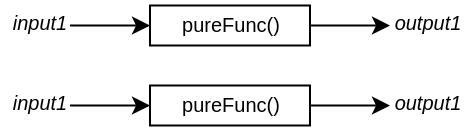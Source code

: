 <mxfile pages="3" scale="1.8" border="30">
    <diagram id="w8umIVpwV_LAg6aVeawN" name="pure">
        <mxGraphModel dx="409" dy="248" grid="1" gridSize="10" guides="1" tooltips="1" connect="1" arrows="1" fold="1" page="1" pageScale="1" pageWidth="827" pageHeight="1169" math="0" shadow="0">
            <root>
                <mxCell id="0"/>
                <mxCell id="1" parent="0"/>
                <mxCell id="PJTTOsYr8Ak02sW-gof1-2" value="" style="rounded=0;whiteSpace=wrap;html=1;" parent="1" vertex="1">
                    <mxGeometry x="280" y="280.75" width="80" height="20" as="geometry"/>
                </mxCell>
                <mxCell id="-rpuYlQJuh6bBSyZf9yu-9" value="pureFunc()" style="text;html=1;strokeColor=none;fillColor=none;align=center;verticalAlign=middle;whiteSpace=wrap;rounded=0;fontSize=10;" parent="1" vertex="1">
                    <mxGeometry x="287.5" y="284.88" width="65" height="10.75" as="geometry"/>
                </mxCell>
                <mxCell id="GXpP40_8-OneHDnMADYO-1" value="" style="endArrow=classic;html=1;entryX=0;entryY=0.5;entryDx=0;entryDy=0;" edge="1" parent="1" target="PJTTOsYr8Ak02sW-gof1-2">
                    <mxGeometry width="50" height="50" relative="1" as="geometry">
                        <mxPoint x="240" y="290.75" as="sourcePoint"/>
                        <mxPoint x="260" y="290.75" as="targetPoint"/>
                    </mxGeometry>
                </mxCell>
                <mxCell id="GXpP40_8-OneHDnMADYO-2" value="" style="endArrow=classic;html=1;" edge="1" parent="1">
                    <mxGeometry width="50" height="50" relative="1" as="geometry">
                        <mxPoint x="360" y="290.75" as="sourcePoint"/>
                        <mxPoint x="400" y="290.75" as="targetPoint"/>
                    </mxGeometry>
                </mxCell>
                <mxCell id="GXpP40_8-OneHDnMADYO-3" value="input1" style="text;html=1;strokeColor=none;fillColor=none;align=center;verticalAlign=middle;whiteSpace=wrap;rounded=0;fontSize=10;fontStyle=2" vertex="1" parent="1">
                    <mxGeometry x="205" y="278" width="40" height="22.5" as="geometry"/>
                </mxCell>
                <mxCell id="GXpP40_8-OneHDnMADYO-4" value="output1" style="text;html=1;strokeColor=none;fillColor=none;align=center;verticalAlign=middle;whiteSpace=wrap;rounded=0;fontSize=10;fontStyle=2" vertex="1" parent="1">
                    <mxGeometry x="399" y="278" width="40" height="22.5" as="geometry"/>
                </mxCell>
                <mxCell id="p1dQ_1wwPGrco40JZhCJ-8" value="" style="rounded=0;whiteSpace=wrap;html=1;" vertex="1" parent="1">
                    <mxGeometry x="280" y="320.75" width="80" height="20" as="geometry"/>
                </mxCell>
                <mxCell id="p1dQ_1wwPGrco40JZhCJ-9" value="pureFunc()" style="text;html=1;strokeColor=none;fillColor=none;align=center;verticalAlign=middle;whiteSpace=wrap;rounded=0;fontSize=10;" vertex="1" parent="1">
                    <mxGeometry x="287.5" y="324.88" width="65" height="10.75" as="geometry"/>
                </mxCell>
                <mxCell id="p1dQ_1wwPGrco40JZhCJ-10" value="" style="endArrow=classic;html=1;entryX=0;entryY=0.5;entryDx=0;entryDy=0;" edge="1" parent="1" target="p1dQ_1wwPGrco40JZhCJ-8">
                    <mxGeometry width="50" height="50" relative="1" as="geometry">
                        <mxPoint x="240" y="330.75" as="sourcePoint"/>
                        <mxPoint x="260" y="330.75" as="targetPoint"/>
                    </mxGeometry>
                </mxCell>
                <mxCell id="p1dQ_1wwPGrco40JZhCJ-11" value="" style="endArrow=classic;html=1;" edge="1" parent="1">
                    <mxGeometry width="50" height="50" relative="1" as="geometry">
                        <mxPoint x="360" y="330.75" as="sourcePoint"/>
                        <mxPoint x="400.0" y="330.75" as="targetPoint"/>
                    </mxGeometry>
                </mxCell>
                <mxCell id="p1dQ_1wwPGrco40JZhCJ-12" value="input1" style="text;html=1;strokeColor=none;fillColor=none;align=center;verticalAlign=middle;whiteSpace=wrap;rounded=0;fontSize=10;fontStyle=2" vertex="1" parent="1">
                    <mxGeometry x="205" y="318" width="40" height="22.5" as="geometry"/>
                </mxCell>
                <mxCell id="p1dQ_1wwPGrco40JZhCJ-13" value="output1" style="text;html=1;strokeColor=none;fillColor=none;align=center;verticalAlign=middle;whiteSpace=wrap;rounded=0;fontSize=10;fontStyle=2" vertex="1" parent="1">
                    <mxGeometry x="399" y="318" width="40" height="22.5" as="geometry"/>
                </mxCell>
            </root>
        </mxGraphModel>
    </diagram>
    <diagram name="impure" id="xZIqGTKUvdQayktB2Z8t">
        <mxGraphModel dx="592" dy="359" grid="1" gridSize="10" guides="1" tooltips="1" connect="1" arrows="1" fold="1" page="1" pageScale="1" pageWidth="827" pageHeight="1169" math="0" shadow="0">
            <root>
                <mxCell id="WByPl27LQUVnq8d2IjAL-0"/>
                <mxCell id="WByPl27LQUVnq8d2IjAL-1" parent="WByPl27LQUVnq8d2IjAL-0"/>
                <mxCell id="-U5mjgnXyZihGg_sXa0Q-2" value="" style="rounded=0;whiteSpace=wrap;html=1;" vertex="1" parent="WByPl27LQUVnq8d2IjAL-1">
                    <mxGeometry x="280" y="280" width="80" height="40" as="geometry"/>
                </mxCell>
                <mxCell id="-U5mjgnXyZihGg_sXa0Q-3" value="impureFunc()" style="text;html=1;strokeColor=none;fillColor=none;align=center;verticalAlign=middle;whiteSpace=wrap;rounded=0;fontSize=10;" vertex="1" parent="WByPl27LQUVnq8d2IjAL-1">
                    <mxGeometry x="287.5" y="294.63" width="65" height="10.75" as="geometry"/>
                </mxCell>
                <mxCell id="-U5mjgnXyZihGg_sXa0Q-4" value="" style="endArrow=classic;html=1;entryX=0;entryY=0.25;entryDx=0;entryDy=0;" edge="1" parent="WByPl27LQUVnq8d2IjAL-1" target="-U5mjgnXyZihGg_sXa0Q-2">
                    <mxGeometry width="50" height="50" relative="1" as="geometry">
                        <mxPoint x="240" y="290" as="sourcePoint"/>
                        <mxPoint x="260" y="302.75" as="targetPoint"/>
                    </mxGeometry>
                </mxCell>
                <mxCell id="-U5mjgnXyZihGg_sXa0Q-5" value="" style="endArrow=classic;html=1;dashed=1;exitX=1;exitY=0.5;exitDx=0;exitDy=0;" edge="1" parent="WByPl27LQUVnq8d2IjAL-1" source="-U5mjgnXyZihGg_sXa0Q-2">
                    <mxGeometry width="50" height="50" relative="1" as="geometry">
                        <mxPoint x="360" y="302.75" as="sourcePoint"/>
                        <mxPoint x="400" y="300" as="targetPoint"/>
                    </mxGeometry>
                </mxCell>
                <mxCell id="-U5mjgnXyZihGg_sXa0Q-6" value="input1" style="text;html=1;strokeColor=none;fillColor=none;align=center;verticalAlign=middle;whiteSpace=wrap;rounded=0;fontSize=10;fontStyle=2" vertex="1" parent="WByPl27LQUVnq8d2IjAL-1">
                    <mxGeometry x="204" y="278" width="40" height="22.5" as="geometry"/>
                </mxCell>
                <mxCell id="-U5mjgnXyZihGg_sXa0Q-7" value="output1" style="text;html=1;strokeColor=none;fillColor=none;align=center;verticalAlign=middle;whiteSpace=wrap;rounded=0;fontSize=10;fontStyle=2" vertex="1" parent="WByPl27LQUVnq8d2IjAL-1">
                    <mxGeometry x="400" y="288" width="40" height="22.5" as="geometry"/>
                </mxCell>
                <mxCell id="-U5mjgnXyZihGg_sXa0Q-9" value="global state" style="text;html=1;strokeColor=none;fillColor=none;align=center;verticalAlign=middle;whiteSpace=wrap;rounded=0;fontSize=10;fontStyle=2" vertex="1" parent="WByPl27LQUVnq8d2IjAL-1">
                    <mxGeometry x="182" y="297.5" width="60" height="22.5" as="geometry"/>
                </mxCell>
                <mxCell id="-U5mjgnXyZihGg_sXa0Q-10" value="" style="endArrow=classic;html=1;entryX=0;entryY=0.75;entryDx=0;entryDy=0;dashed=1;" edge="1" parent="WByPl27LQUVnq8d2IjAL-1" target="-U5mjgnXyZihGg_sXa0Q-2">
                    <mxGeometry width="50" height="50" relative="1" as="geometry">
                        <mxPoint x="240" y="310" as="sourcePoint"/>
                        <mxPoint x="290" y="312.75" as="targetPoint"/>
                    </mxGeometry>
                </mxCell>
                <mxCell id="-U5mjgnXyZihGg_sXa0Q-11" value="" style="rounded=0;whiteSpace=wrap;html=1;" vertex="1" parent="WByPl27LQUVnq8d2IjAL-1">
                    <mxGeometry x="280" y="340" width="80" height="40" as="geometry"/>
                </mxCell>
                <mxCell id="-U5mjgnXyZihGg_sXa0Q-12" value="impureFunc()" style="text;html=1;strokeColor=none;fillColor=none;align=center;verticalAlign=middle;whiteSpace=wrap;rounded=0;fontSize=10;" vertex="1" parent="WByPl27LQUVnq8d2IjAL-1">
                    <mxGeometry x="287.5" y="354.63" width="65" height="10.75" as="geometry"/>
                </mxCell>
                <mxCell id="-U5mjgnXyZihGg_sXa0Q-13" value="" style="endArrow=classic;html=1;entryX=0;entryY=0.25;entryDx=0;entryDy=0;" edge="1" parent="WByPl27LQUVnq8d2IjAL-1" target="-U5mjgnXyZihGg_sXa0Q-11">
                    <mxGeometry width="50" height="50" relative="1" as="geometry">
                        <mxPoint x="240" y="350" as="sourcePoint"/>
                        <mxPoint x="260" y="362.75" as="targetPoint"/>
                    </mxGeometry>
                </mxCell>
                <mxCell id="-U5mjgnXyZihGg_sXa0Q-14" value="" style="endArrow=classic;html=1;dashed=1;exitX=1;exitY=0.5;exitDx=0;exitDy=0;" edge="1" parent="WByPl27LQUVnq8d2IjAL-1" source="-U5mjgnXyZihGg_sXa0Q-11">
                    <mxGeometry width="50" height="50" relative="1" as="geometry">
                        <mxPoint x="360" y="362.75" as="sourcePoint"/>
                        <mxPoint x="400" y="360" as="targetPoint"/>
                    </mxGeometry>
                </mxCell>
                <mxCell id="-U5mjgnXyZihGg_sXa0Q-15" value="input1" style="text;html=1;strokeColor=none;fillColor=none;align=center;verticalAlign=middle;whiteSpace=wrap;rounded=0;fontSize=10;fontStyle=2" vertex="1" parent="WByPl27LQUVnq8d2IjAL-1">
                    <mxGeometry x="204" y="338" width="40" height="22.5" as="geometry"/>
                </mxCell>
                <mxCell id="-U5mjgnXyZihGg_sXa0Q-16" value="output2" style="text;html=1;strokeColor=none;fillColor=none;align=center;verticalAlign=middle;whiteSpace=wrap;rounded=0;fontSize=10;fontStyle=2" vertex="1" parent="WByPl27LQUVnq8d2IjAL-1">
                    <mxGeometry x="400" y="348" width="40" height="22.5" as="geometry"/>
                </mxCell>
                <mxCell id="-U5mjgnXyZihGg_sXa0Q-17" value="global state" style="text;html=1;strokeColor=none;fillColor=none;align=center;verticalAlign=middle;whiteSpace=wrap;rounded=0;fontSize=10;fontStyle=2" vertex="1" parent="WByPl27LQUVnq8d2IjAL-1">
                    <mxGeometry x="182" y="357.5" width="60" height="22.5" as="geometry"/>
                </mxCell>
                <mxCell id="-U5mjgnXyZihGg_sXa0Q-18" value="" style="endArrow=classic;html=1;entryX=0;entryY=0.75;entryDx=0;entryDy=0;dashed=1;" edge="1" parent="WByPl27LQUVnq8d2IjAL-1" target="-U5mjgnXyZihGg_sXa0Q-11">
                    <mxGeometry width="50" height="50" relative="1" as="geometry">
                        <mxPoint x="240" y="370" as="sourcePoint"/>
                        <mxPoint x="290" y="372.75" as="targetPoint"/>
                    </mxGeometry>
                </mxCell>
            </root>
        </mxGraphModel>
    </diagram>
</mxfile>